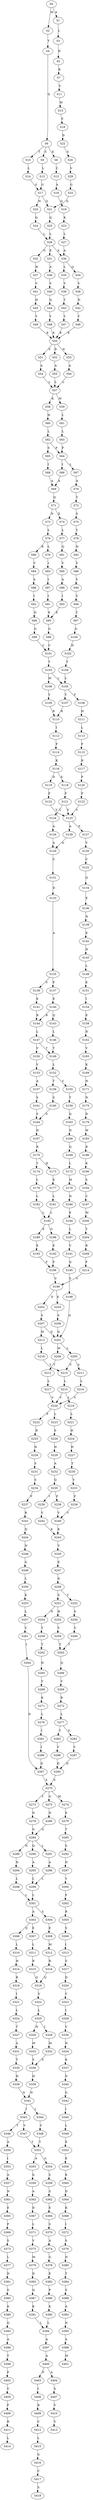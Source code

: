 strict digraph  {
	S0 -> S1 [ label = A ];
	S0 -> S2 [ label = M ];
	S1 -> S3 [ label = L ];
	S2 -> S4 [ label = Y ];
	S3 -> S5 [ label = H ];
	S4 -> S6 [ label = Q ];
	S5 -> S7 [ label = R ];
	S6 -> S8 [ label = E ];
	S6 -> S9 [ label = S ];
	S6 -> S10 [ label = T ];
	S7 -> S11 [ label = V ];
	S8 -> S12 [ label = C ];
	S9 -> S13 [ label = L ];
	S10 -> S14 [ label = L ];
	S11 -> S15 [ label = M ];
	S12 -> S16 [ label = A ];
	S13 -> S17 [ label = G ];
	S14 -> S17 [ label = G ];
	S15 -> S18 [ label = F ];
	S16 -> S19 [ label = Q ];
	S17 -> S20 [ label = H ];
	S17 -> S21 [ label = Q ];
	S18 -> S22 [ label = D ];
	S19 -> S23 [ label = K ];
	S20 -> S24 [ label = Q ];
	S21 -> S25 [ label = Q ];
	S22 -> S26 [ label = S ];
	S23 -> S27 [ label = L ];
	S24 -> S28 [ label = L ];
	S25 -> S28 [ label = L ];
	S26 -> S29 [ label = V ];
	S27 -> S30 [ label = A ];
	S28 -> S31 [ label = E ];
	S28 -> S30 [ label = A ];
	S28 -> S32 [ label = G ];
	S29 -> S33 [ label = G ];
	S30 -> S34 [ label = Q ];
	S30 -> S35 [ label = L ];
	S31 -> S36 [ label = A ];
	S32 -> S37 [ label = W ];
	S33 -> S21 [ label = Q ];
	S34 -> S38 [ label = V ];
	S35 -> S39 [ label = V ];
	S36 -> S40 [ label = V ];
	S37 -> S41 [ label = V ];
	S38 -> S42 [ label = N ];
	S39 -> S43 [ label = T ];
	S40 -> S44 [ label = Q ];
	S41 -> S45 [ label = H ];
	S42 -> S46 [ label = Y ];
	S43 -> S47 [ label = Y ];
	S44 -> S48 [ label = Y ];
	S45 -> S49 [ label = Y ];
	S46 -> S50 [ label = K ];
	S47 -> S50 [ label = K ];
	S48 -> S50 [ label = K ];
	S49 -> S50 [ label = K ];
	S50 -> S51 [ label = S ];
	S50 -> S52 [ label = D ];
	S50 -> S53 [ label = N ];
	S51 -> S54 [ label = A ];
	S52 -> S55 [ label = A ];
	S53 -> S56 [ label = A ];
	S54 -> S57 [ label = L ];
	S55 -> S57 [ label = L ];
	S56 -> S57 [ label = L ];
	S57 -> S58 [ label = K ];
	S57 -> S59 [ label = M ];
	S58 -> S60 [ label = H ];
	S59 -> S61 [ label = L ];
	S60 -> S62 [ label = L ];
	S61 -> S63 [ label = L ];
	S62 -> S64 [ label = P ];
	S62 -> S65 [ label = S ];
	S63 -> S64 [ label = P ];
	S64 -> S66 [ label = I ];
	S64 -> S67 [ label = L ];
	S65 -> S68 [ label = I ];
	S66 -> S69 [ label = A ];
	S67 -> S70 [ label = A ];
	S68 -> S69 [ label = A ];
	S69 -> S71 [ label = Q ];
	S70 -> S72 [ label = T ];
	S71 -> S73 [ label = D ];
	S71 -> S74 [ label = E ];
	S72 -> S75 [ label = S ];
	S73 -> S76 [ label = L ];
	S74 -> S77 [ label = L ];
	S75 -> S78 [ label = T ];
	S76 -> S79 [ label = L ];
	S76 -> S80 [ label = R ];
	S77 -> S81 [ label = Q ];
	S78 -> S82 [ label = N ];
	S79 -> S83 [ label = I ];
	S80 -> S84 [ label = V ];
	S81 -> S85 [ label = V ];
	S82 -> S86 [ label = V ];
	S83 -> S87 [ label = I ];
	S84 -> S88 [ label = S ];
	S85 -> S89 [ label = A ];
	S86 -> S90 [ label = Y ];
	S87 -> S91 [ label = I ];
	S88 -> S92 [ label = I ];
	S89 -> S93 [ label = I ];
	S90 -> S94 [ label = V ];
	S91 -> S95 [ label = E ];
	S92 -> S96 [ label = D ];
	S93 -> S95 [ label = E ];
	S94 -> S97 [ label = T ];
	S95 -> S98 [ label = G ];
	S96 -> S99 [ label = G ];
	S97 -> S100 [ label = G ];
	S98 -> S101 [ label = C ];
	S99 -> S101 [ label = C ];
	S100 -> S102 [ label = H ];
	S101 -> S103 [ label = Y ];
	S102 -> S104 [ label = Y ];
	S103 -> S105 [ label = L ];
	S103 -> S106 [ label = M ];
	S104 -> S105 [ label = L ];
	S105 -> S107 [ label = Y ];
	S105 -> S108 [ label = F ];
	S106 -> S109 [ label = Y ];
	S107 -> S110 [ label = R ];
	S108 -> S111 [ label = H ];
	S109 -> S110 [ label = R ];
	S110 -> S112 [ label = I ];
	S111 -> S113 [ label = L ];
	S112 -> S114 [ label = F ];
	S113 -> S115 [ label = F ];
	S114 -> S116 [ label = K ];
	S115 -> S117 [ label = R ];
	S116 -> S118 [ label = E ];
	S116 -> S119 [ label = D ];
	S117 -> S120 [ label = P ];
	S118 -> S121 [ label = F ];
	S119 -> S122 [ label = F ];
	S120 -> S123 [ label = F ];
	S121 -> S124 [ label = L ];
	S121 -> S125 [ label = V ];
	S122 -> S125 [ label = V ];
	S123 -> S125 [ label = V ];
	S124 -> S126 [ label = A ];
	S125 -> S127 [ label = P ];
	S125 -> S128 [ label = A ];
	S126 -> S129 [ label = A ];
	S127 -> S130 [ label = V ];
	S128 -> S129 [ label = A ];
	S129 -> S131 [ label = C ];
	S130 -> S132 [ label = C ];
	S131 -> S133 [ label = D ];
	S132 -> S134 [ label = Q ];
	S133 -> S135 [ label = A ];
	S134 -> S136 [ label = E ];
	S135 -> S137 [ label = P ];
	S135 -> S138 [ label = S ];
	S136 -> S139 [ label = N ];
	S137 -> S140 [ label = E ];
	S138 -> S141 [ label = E ];
	S139 -> S142 [ label = E ];
	S140 -> S143 [ label = Q ];
	S140 -> S144 [ label = R ];
	S141 -> S144 [ label = R ];
	S142 -> S145 [ label = N ];
	S143 -> S146 [ label = L ];
	S144 -> S147 [ label = L ];
	S145 -> S148 [ label = L ];
	S146 -> S149 [ label = T ];
	S147 -> S149 [ label = T ];
	S147 -> S150 [ label = V ];
	S148 -> S151 [ label = E ];
	S149 -> S152 [ label = L ];
	S150 -> S153 [ label = V ];
	S151 -> S154 [ label = I ];
	S152 -> S155 [ label = V ];
	S152 -> S156 [ label = T ];
	S153 -> S157 [ label = A ];
	S154 -> S158 [ label = E ];
	S155 -> S159 [ label = T ];
	S156 -> S160 [ label = S ];
	S157 -> S161 [ label = S ];
	S158 -> S162 [ label = N ];
	S159 -> S163 [ label = Q ];
	S160 -> S164 [ label = S ];
	S161 -> S164 [ label = S ];
	S162 -> S165 [ label = V ];
	S163 -> S166 [ label = N ];
	S164 -> S167 [ label = N ];
	S165 -> S168 [ label = K ];
	S166 -> S169 [ label = Q ];
	S167 -> S170 [ label = R ];
	S168 -> S171 [ label = N ];
	S169 -> S172 [ label = L ];
	S170 -> S173 [ label = H ];
	S170 -> S174 [ label = T ];
	S171 -> S175 [ label = N ];
	S172 -> S176 [ label = M ];
	S173 -> S177 [ label = E ];
	S174 -> S178 [ label = L ];
	S175 -> S179 [ label = D ];
	S176 -> S180 [ label = N ];
	S177 -> S181 [ label = L ];
	S178 -> S182 [ label = L ];
	S179 -> S183 [ label = W ];
	S180 -> S184 [ label = E ];
	S181 -> S185 [ label = L ];
	S182 -> S185 [ label = L ];
	S183 -> S186 [ label = R ];
	S184 -> S187 [ label = L ];
	S185 -> S188 [ label = G ];
	S185 -> S189 [ label = E ];
	S186 -> S190 [ label = K ];
	S187 -> S191 [ label = V ];
	S188 -> S192 [ label = E ];
	S189 -> S193 [ label = E ];
	S190 -> S194 [ label = S ];
	S191 -> S195 [ label = Q ];
	S192 -> S196 [ label = F ];
	S193 -> S196 [ label = F ];
	S194 -> S197 [ label = C ];
	S195 -> S198 [ label = S ];
	S196 -> S199 [ label = V ];
	S197 -> S200 [ label = M ];
	S198 -> S201 [ label = Q ];
	S199 -> S202 [ label = D ];
	S199 -> S203 [ label = E ];
	S200 -> S204 [ label = T ];
	S201 -> S205 [ label = L ];
	S201 -> S206 [ label = M ];
	S202 -> S207 [ label = S ];
	S203 -> S208 [ label = S ];
	S204 -> S209 [ label = R ];
	S205 -> S210 [ label = V ];
	S205 -> S211 [ label = S ];
	S206 -> S212 [ label = T ];
	S207 -> S213 [ label = M ];
	S207 -> S201 [ label = Q ];
	S208 -> S201 [ label = Q ];
	S209 -> S214 [ label = F ];
	S210 -> S215 [ label = L ];
	S211 -> S216 [ label = L ];
	S212 -> S217 [ label = L ];
	S213 -> S218 [ label = L ];
	S214 -> S199 [ label = V ];
	S215 -> S219 [ label = L ];
	S215 -> S220 [ label = V ];
	S216 -> S220 [ label = V ];
	S217 -> S220 [ label = V ];
	S218 -> S210 [ label = V ];
	S219 -> S221 [ label = L ];
	S220 -> S222 [ label = F ];
	S220 -> S223 [ label = L ];
	S221 -> S224 [ label = H ];
	S222 -> S225 [ label = R ];
	S223 -> S226 [ label = S ];
	S224 -> S227 [ label = H ];
	S225 -> S228 [ label = H ];
	S226 -> S229 [ label = H ];
	S227 -> S230 [ label = T ];
	S228 -> S231 [ label = S ];
	S229 -> S232 [ label = A ];
	S230 -> S233 [ label = Y ];
	S231 -> S234 [ label = S ];
	S232 -> S235 [ label = Q ];
	S233 -> S236 [ label = F ];
	S234 -> S237 [ label = F ];
	S235 -> S238 [ label = F ];
	S235 -> S239 [ label = I ];
	S236 -> S240 [ label = V ];
	S237 -> S241 [ label = R ];
	S238 -> S240 [ label = V ];
	S239 -> S242 [ label = V ];
	S240 -> S243 [ label = K ];
	S241 -> S244 [ label = Q ];
	S242 -> S243 [ label = K ];
	S243 -> S245 [ label = V ];
	S244 -> S246 [ label = N ];
	S245 -> S247 [ label = E ];
	S246 -> S248 [ label = G ];
	S247 -> S249 [ label = D ];
	S248 -> S250 [ label = L ];
	S249 -> S251 [ label = S ];
	S249 -> S252 [ label = T ];
	S250 -> S253 [ label = K ];
	S251 -> S254 [ label = N ];
	S251 -> S255 [ label = H ];
	S252 -> S256 [ label = S ];
	S253 -> S257 [ label = L ];
	S254 -> S258 [ label = T ];
	S255 -> S259 [ label = V ];
	S256 -> S260 [ label = V ];
	S257 -> S261 [ label = V ];
	S258 -> S262 [ label = T ];
	S259 -> S263 [ label = T ];
	S260 -> S263 [ label = T ];
	S261 -> S264 [ label = I ];
	S262 -> S265 [ label = H ];
	S263 -> S266 [ label = Q ];
	S264 -> S267 [ label = D ];
	S265 -> S268 [ label = V ];
	S266 -> S269 [ label = V ];
	S267 -> S270 [ label = S ];
	S268 -> S271 [ label = K ];
	S269 -> S272 [ label = R ];
	S270 -> S273 [ label = Y ];
	S270 -> S274 [ label = M ];
	S270 -> S275 [ label = G ];
	S271 -> S276 [ label = L ];
	S272 -> S277 [ label = L ];
	S273 -> S278 [ label = N ];
	S274 -> S279 [ label = E ];
	S275 -> S280 [ label = N ];
	S276 -> S281 [ label = I ];
	S277 -> S282 [ label = S ];
	S277 -> S283 [ label = T ];
	S278 -> S284 [ label = G ];
	S279 -> S285 [ label = T ];
	S280 -> S284 [ label = G ];
	S281 -> S286 [ label = I ];
	S282 -> S287 [ label = V ];
	S283 -> S288 [ label = V ];
	S284 -> S289 [ label = N ];
	S284 -> S290 [ label = Q ];
	S284 -> S291 [ label = L ];
	S285 -> S292 [ label = S ];
	S286 -> S267 [ label = D ];
	S287 -> S293 [ label = D ];
	S288 -> S293 [ label = D ];
	S289 -> S294 [ label = N ];
	S290 -> S295 [ label = A ];
	S291 -> S296 [ label = A ];
	S292 -> S297 [ label = N ];
	S293 -> S270 [ label = S ];
	S294 -> S298 [ label = L ];
	S295 -> S299 [ label = L ];
	S296 -> S299 [ label = L ];
	S297 -> S300 [ label = Y ];
	S298 -> S301 [ label = L ];
	S299 -> S301 [ label = L ];
	S300 -> S302 [ label = F ];
	S301 -> S303 [ label = A ];
	S301 -> S304 [ label = S ];
	S302 -> S305 [ label = R ];
	S303 -> S306 [ label = Q ];
	S303 -> S307 [ label = E ];
	S304 -> S308 [ label = E ];
	S305 -> S309 [ label = S ];
	S306 -> S310 [ label = L ];
	S307 -> S311 [ label = L ];
	S308 -> S312 [ label = M ];
	S309 -> S313 [ label = I ];
	S310 -> S314 [ label = H ];
	S311 -> S315 [ label = R ];
	S312 -> S316 [ label = R ];
	S313 -> S317 [ label = S ];
	S314 -> S318 [ label = R ];
	S315 -> S319 [ label = Q ];
	S316 -> S319 [ label = Q ];
	S317 -> S320 [ label = D ];
	S318 -> S321 [ label = I ];
	S319 -> S322 [ label = V ];
	S320 -> S323 [ label = V ];
	S321 -> S324 [ label = L ];
	S322 -> S325 [ label = L ];
	S323 -> S326 [ label = I ];
	S324 -> S327 [ label = T ];
	S325 -> S328 [ label = I ];
	S325 -> S329 [ label = N ];
	S326 -> S330 [ label = V ];
	S327 -> S331 [ label = A ];
	S328 -> S332 [ label = M ];
	S329 -> S333 [ label = M ];
	S330 -> S334 [ label = N ];
	S331 -> S335 [ label = T ];
	S332 -> S336 [ label = S ];
	S333 -> S336 [ label = S ];
	S334 -> S337 [ label = K ];
	S335 -> S338 [ label = H ];
	S336 -> S339 [ label = H ];
	S337 -> S340 [ label = D ];
	S338 -> S341 [ label = N ];
	S339 -> S341 [ label = N ];
	S340 -> S342 [ label = G ];
	S341 -> S343 [ label = I ];
	S341 -> S344 [ label = L ];
	S342 -> S345 [ label = I ];
	S343 -> S346 [ label = T ];
	S343 -> S347 [ label = V ];
	S344 -> S348 [ label = V ];
	S345 -> S349 [ label = L ];
	S346 -> S350 [ label = A ];
	S347 -> S351 [ label = T ];
	S348 -> S351 [ label = T ];
	S349 -> S352 [ label = E ];
	S350 -> S353 [ label = I ];
	S351 -> S354 [ label = G ];
	S351 -> S355 [ label = A ];
	S352 -> S356 [ label = E ];
	S353 -> S357 [ label = A ];
	S354 -> S358 [ label = S ];
	S355 -> S359 [ label = G ];
	S356 -> S360 [ label = K ];
	S357 -> S361 [ label = N ];
	S358 -> S362 [ label = S ];
	S359 -> S363 [ label = A ];
	S360 -> S364 [ label = D ];
	S361 -> S365 [ label = E ];
	S362 -> S366 [ label = E ];
	S363 -> S367 [ label = D ];
	S364 -> S368 [ label = K ];
	S365 -> S369 [ label = P ];
	S366 -> S370 [ label = S ];
	S367 -> S371 [ label = L ];
	S368 -> S372 [ label = I ];
	S369 -> S373 [ label = S ];
	S370 -> S374 [ label = A ];
	S371 -> S375 [ label = V ];
	S372 -> S376 [ label = S ];
	S373 -> S377 [ label = L ];
	S374 -> S378 [ label = G ];
	S375 -> S379 [ label = M ];
	S376 -> S380 [ label = N ];
	S377 -> S381 [ label = D ];
	S378 -> S382 [ label = E ];
	S379 -> S383 [ label = D ];
	S380 -> S384 [ label = T ];
	S381 -> S385 [ label = S ];
	S382 -> S386 [ label = P ];
	S383 -> S387 [ label = Q ];
	S384 -> S388 [ label = S ];
	S385 -> S389 [ label = K ];
	S386 -> S390 [ label = K ];
	S387 -> S391 [ label = K ];
	S388 -> S392 [ label = A ];
	S389 -> S393 [ label = Q ];
	S390 -> S394 [ label = L ];
	S391 -> S394 [ label = L ];
	S392 -> S395 [ label = N ];
	S393 -> S396 [ label = A ];
	S394 -> S397 [ label = A ];
	S395 -> S398 [ label = A ];
	S396 -> S399 [ label = T ];
	S397 -> S400 [ label = A ];
	S398 -> S401 [ label = M ];
	S399 -> S402 [ label = P ];
	S400 -> S403 [ label = P ];
	S400 -> S404 [ label = A ];
	S402 -> S405 [ label = V ];
	S403 -> S406 [ label = I ];
	S404 -> S407 [ label = S ];
	S405 -> S408 [ label = F ];
	S406 -> S409 [ label = R ];
	S407 -> S410 [ label = V ];
	S408 -> S411 [ label = R ];
	S409 -> S412 [ label = C ];
	S410 -> S413 [ label = V ];
	S411 -> S414 [ label = L ];
	S412 -> S415 [ label = L ];
	S415 -> S416 [ label = G ];
	S416 -> S417 [ label = C ];
	S417 -> S418 [ label = S ];
}
